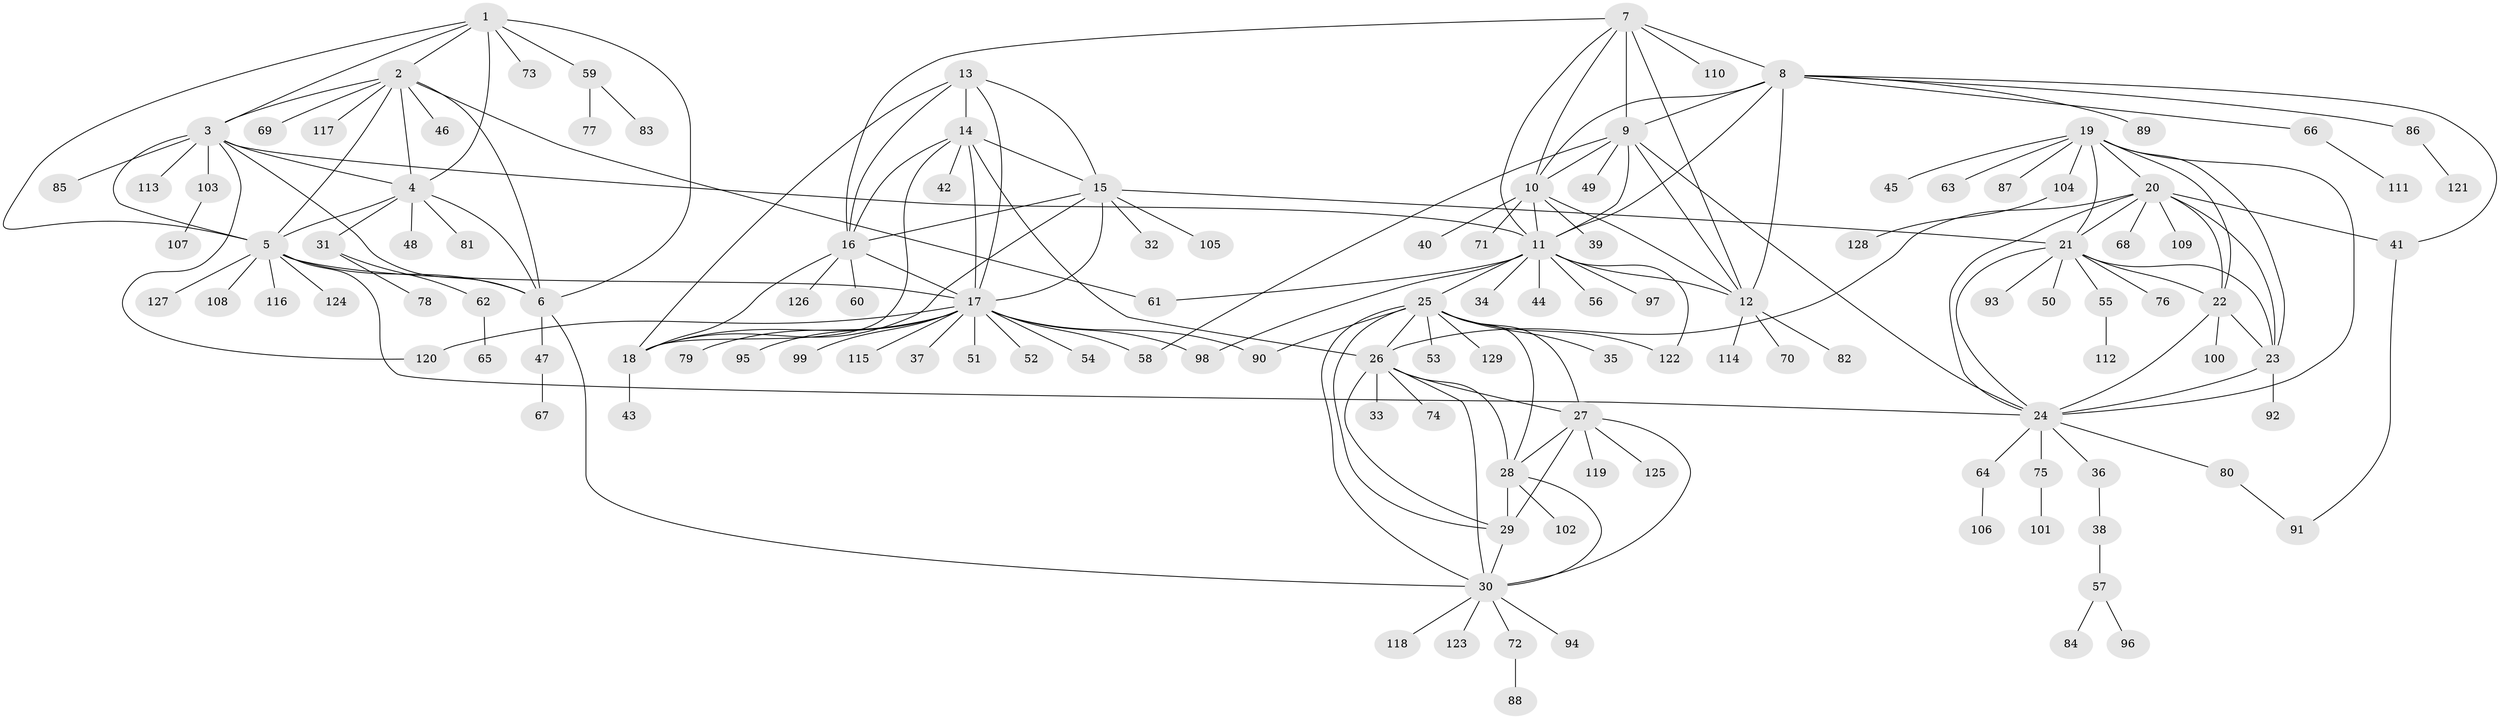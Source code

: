 // coarse degree distribution, {5: 0.015625, 6: 0.015625, 8: 0.015625, 2: 0.046875, 3: 0.015625, 1: 0.8125, 15: 0.015625, 13: 0.046875, 10: 0.015625}
// Generated by graph-tools (version 1.1) at 2025/58/03/04/25 21:58:39]
// undirected, 129 vertices, 192 edges
graph export_dot {
graph [start="1"]
  node [color=gray90,style=filled];
  1;
  2;
  3;
  4;
  5;
  6;
  7;
  8;
  9;
  10;
  11;
  12;
  13;
  14;
  15;
  16;
  17;
  18;
  19;
  20;
  21;
  22;
  23;
  24;
  25;
  26;
  27;
  28;
  29;
  30;
  31;
  32;
  33;
  34;
  35;
  36;
  37;
  38;
  39;
  40;
  41;
  42;
  43;
  44;
  45;
  46;
  47;
  48;
  49;
  50;
  51;
  52;
  53;
  54;
  55;
  56;
  57;
  58;
  59;
  60;
  61;
  62;
  63;
  64;
  65;
  66;
  67;
  68;
  69;
  70;
  71;
  72;
  73;
  74;
  75;
  76;
  77;
  78;
  79;
  80;
  81;
  82;
  83;
  84;
  85;
  86;
  87;
  88;
  89;
  90;
  91;
  92;
  93;
  94;
  95;
  96;
  97;
  98;
  99;
  100;
  101;
  102;
  103;
  104;
  105;
  106;
  107;
  108;
  109;
  110;
  111;
  112;
  113;
  114;
  115;
  116;
  117;
  118;
  119;
  120;
  121;
  122;
  123;
  124;
  125;
  126;
  127;
  128;
  129;
  1 -- 2;
  1 -- 3;
  1 -- 4;
  1 -- 5;
  1 -- 6;
  1 -- 59;
  1 -- 73;
  2 -- 3;
  2 -- 4;
  2 -- 5;
  2 -- 6;
  2 -- 46;
  2 -- 61;
  2 -- 69;
  2 -- 117;
  3 -- 4;
  3 -- 5;
  3 -- 6;
  3 -- 11;
  3 -- 85;
  3 -- 103;
  3 -- 113;
  3 -- 120;
  4 -- 5;
  4 -- 6;
  4 -- 31;
  4 -- 48;
  4 -- 81;
  5 -- 6;
  5 -- 17;
  5 -- 24;
  5 -- 108;
  5 -- 116;
  5 -- 124;
  5 -- 127;
  6 -- 30;
  6 -- 47;
  7 -- 8;
  7 -- 9;
  7 -- 10;
  7 -- 11;
  7 -- 12;
  7 -- 16;
  7 -- 110;
  8 -- 9;
  8 -- 10;
  8 -- 11;
  8 -- 12;
  8 -- 41;
  8 -- 66;
  8 -- 86;
  8 -- 89;
  9 -- 10;
  9 -- 11;
  9 -- 12;
  9 -- 24;
  9 -- 49;
  9 -- 58;
  10 -- 11;
  10 -- 12;
  10 -- 39;
  10 -- 40;
  10 -- 71;
  11 -- 12;
  11 -- 25;
  11 -- 34;
  11 -- 44;
  11 -- 56;
  11 -- 61;
  11 -- 97;
  11 -- 98;
  11 -- 122;
  12 -- 70;
  12 -- 82;
  12 -- 114;
  13 -- 14;
  13 -- 15;
  13 -- 16;
  13 -- 17;
  13 -- 18;
  14 -- 15;
  14 -- 16;
  14 -- 17;
  14 -- 18;
  14 -- 26;
  14 -- 42;
  15 -- 16;
  15 -- 17;
  15 -- 18;
  15 -- 21;
  15 -- 32;
  15 -- 105;
  16 -- 17;
  16 -- 18;
  16 -- 60;
  16 -- 126;
  17 -- 18;
  17 -- 37;
  17 -- 51;
  17 -- 52;
  17 -- 54;
  17 -- 58;
  17 -- 79;
  17 -- 90;
  17 -- 95;
  17 -- 98;
  17 -- 99;
  17 -- 115;
  17 -- 120;
  18 -- 43;
  19 -- 20;
  19 -- 21;
  19 -- 22;
  19 -- 23;
  19 -- 24;
  19 -- 45;
  19 -- 63;
  19 -- 87;
  19 -- 104;
  20 -- 21;
  20 -- 22;
  20 -- 23;
  20 -- 24;
  20 -- 26;
  20 -- 41;
  20 -- 68;
  20 -- 109;
  21 -- 22;
  21 -- 23;
  21 -- 24;
  21 -- 50;
  21 -- 55;
  21 -- 76;
  21 -- 93;
  22 -- 23;
  22 -- 24;
  22 -- 100;
  23 -- 24;
  23 -- 92;
  24 -- 36;
  24 -- 64;
  24 -- 75;
  24 -- 80;
  25 -- 26;
  25 -- 27;
  25 -- 28;
  25 -- 29;
  25 -- 30;
  25 -- 35;
  25 -- 53;
  25 -- 90;
  25 -- 122;
  25 -- 129;
  26 -- 27;
  26 -- 28;
  26 -- 29;
  26 -- 30;
  26 -- 33;
  26 -- 74;
  27 -- 28;
  27 -- 29;
  27 -- 30;
  27 -- 119;
  27 -- 125;
  28 -- 29;
  28 -- 30;
  28 -- 102;
  29 -- 30;
  30 -- 72;
  30 -- 94;
  30 -- 118;
  30 -- 123;
  31 -- 62;
  31 -- 78;
  36 -- 38;
  38 -- 57;
  41 -- 91;
  47 -- 67;
  55 -- 112;
  57 -- 84;
  57 -- 96;
  59 -- 77;
  59 -- 83;
  62 -- 65;
  64 -- 106;
  66 -- 111;
  72 -- 88;
  75 -- 101;
  80 -- 91;
  86 -- 121;
  103 -- 107;
  104 -- 128;
}

